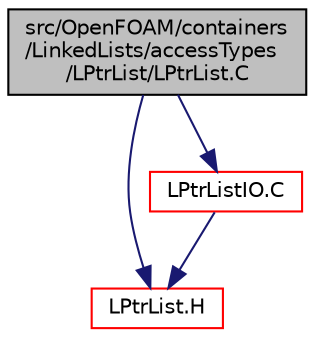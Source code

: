digraph "src/OpenFOAM/containers/LinkedLists/accessTypes/LPtrList/LPtrList.C"
{
  bgcolor="transparent";
  edge [fontname="Helvetica",fontsize="10",labelfontname="Helvetica",labelfontsize="10"];
  node [fontname="Helvetica",fontsize="10",shape=record];
  Node1 [label="src/OpenFOAM/containers\l/LinkedLists/accessTypes\l/LPtrList/LPtrList.C",height=0.2,width=0.4,color="black", fillcolor="grey75", style="filled", fontcolor="black"];
  Node1 -> Node2 [color="midnightblue",fontsize="10",style="solid",fontname="Helvetica"];
  Node2 [label="LPtrList.H",height=0.2,width=0.4,color="red",URL="$a07722.html"];
  Node1 -> Node3 [color="midnightblue",fontsize="10",style="solid",fontname="Helvetica"];
  Node3 [label="LPtrListIO.C",height=0.2,width=0.4,color="red",URL="$a07723.html"];
  Node3 -> Node2 [color="midnightblue",fontsize="10",style="solid",fontname="Helvetica"];
}
